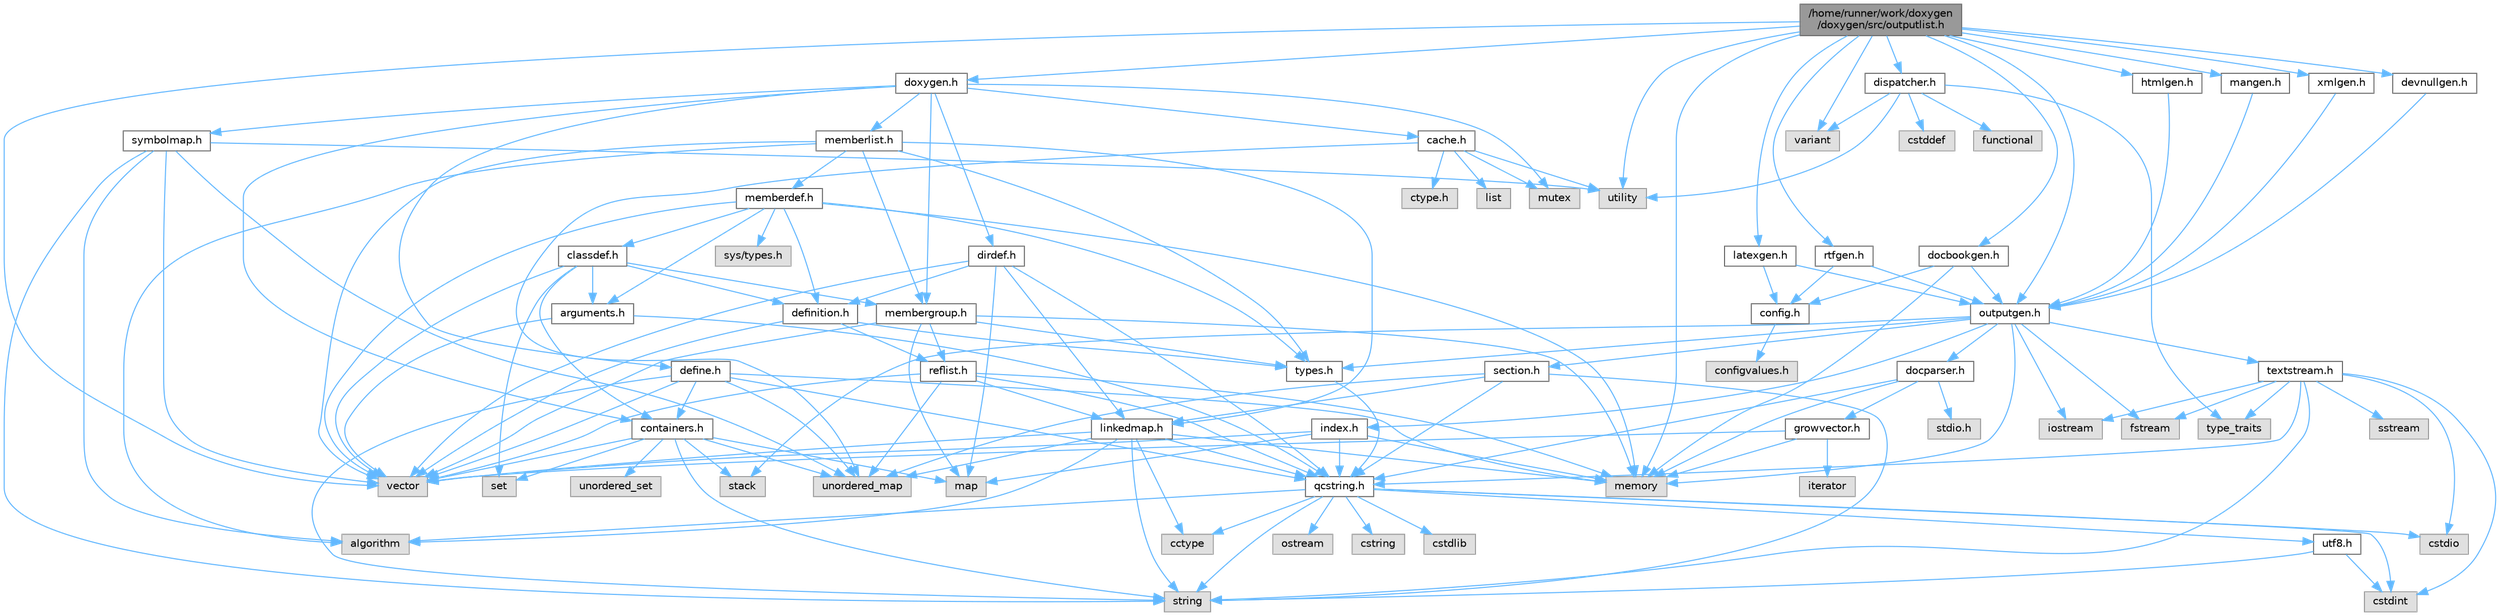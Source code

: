 digraph "/home/runner/work/doxygen/doxygen/src/outputlist.h"
{
 // INTERACTIVE_SVG=YES
 // LATEX_PDF_SIZE
  bgcolor="transparent";
  edge [fontname=Helvetica,fontsize=10,labelfontname=Helvetica,labelfontsize=10];
  node [fontname=Helvetica,fontsize=10,shape=box,height=0.2,width=0.4];
  Node1 [label="/home/runner/work/doxygen\l/doxygen/src/outputlist.h",height=0.2,width=0.4,color="gray40", fillcolor="grey60", style="filled", fontcolor="black",tooltip=" "];
  Node1 -> Node2 [color="steelblue1",style="solid"];
  Node2 [label="utility",height=0.2,width=0.4,color="grey60", fillcolor="#E0E0E0", style="filled",tooltip=" "];
  Node1 -> Node3 [color="steelblue1",style="solid"];
  Node3 [label="vector",height=0.2,width=0.4,color="grey60", fillcolor="#E0E0E0", style="filled",tooltip=" "];
  Node1 -> Node4 [color="steelblue1",style="solid"];
  Node4 [label="memory",height=0.2,width=0.4,color="grey60", fillcolor="#E0E0E0", style="filled",tooltip=" "];
  Node1 -> Node5 [color="steelblue1",style="solid"];
  Node5 [label="variant",height=0.2,width=0.4,color="grey60", fillcolor="#E0E0E0", style="filled",tooltip=" "];
  Node1 -> Node6 [color="steelblue1",style="solid"];
  Node6 [label="outputgen.h",height=0.2,width=0.4,color="grey40", fillcolor="white", style="filled",URL="$df/d06/outputgen_8h.html",tooltip=" "];
  Node6 -> Node4 [color="steelblue1",style="solid"];
  Node6 -> Node7 [color="steelblue1",style="solid"];
  Node7 [label="stack",height=0.2,width=0.4,color="grey60", fillcolor="#E0E0E0", style="filled",tooltip=" "];
  Node6 -> Node8 [color="steelblue1",style="solid"];
  Node8 [label="iostream",height=0.2,width=0.4,color="grey60", fillcolor="#E0E0E0", style="filled",tooltip=" "];
  Node6 -> Node9 [color="steelblue1",style="solid"];
  Node9 [label="fstream",height=0.2,width=0.4,color="grey60", fillcolor="#E0E0E0", style="filled",tooltip=" "];
  Node6 -> Node10 [color="steelblue1",style="solid"];
  Node10 [label="types.h",height=0.2,width=0.4,color="grey40", fillcolor="white", style="filled",URL="$d9/d49/types_8h.html",tooltip="This file contains a number of basic enums and types."];
  Node10 -> Node11 [color="steelblue1",style="solid"];
  Node11 [label="qcstring.h",height=0.2,width=0.4,color="grey40", fillcolor="white", style="filled",URL="$d7/d5c/qcstring_8h.html",tooltip=" "];
  Node11 -> Node12 [color="steelblue1",style="solid"];
  Node12 [label="string",height=0.2,width=0.4,color="grey60", fillcolor="#E0E0E0", style="filled",tooltip=" "];
  Node11 -> Node13 [color="steelblue1",style="solid"];
  Node13 [label="algorithm",height=0.2,width=0.4,color="grey60", fillcolor="#E0E0E0", style="filled",tooltip=" "];
  Node11 -> Node14 [color="steelblue1",style="solid"];
  Node14 [label="cctype",height=0.2,width=0.4,color="grey60", fillcolor="#E0E0E0", style="filled",tooltip=" "];
  Node11 -> Node15 [color="steelblue1",style="solid"];
  Node15 [label="cstring",height=0.2,width=0.4,color="grey60", fillcolor="#E0E0E0", style="filled",tooltip=" "];
  Node11 -> Node16 [color="steelblue1",style="solid"];
  Node16 [label="cstdio",height=0.2,width=0.4,color="grey60", fillcolor="#E0E0E0", style="filled",tooltip=" "];
  Node11 -> Node17 [color="steelblue1",style="solid"];
  Node17 [label="cstdlib",height=0.2,width=0.4,color="grey60", fillcolor="#E0E0E0", style="filled",tooltip=" "];
  Node11 -> Node18 [color="steelblue1",style="solid"];
  Node18 [label="cstdint",height=0.2,width=0.4,color="grey60", fillcolor="#E0E0E0", style="filled",tooltip=" "];
  Node11 -> Node19 [color="steelblue1",style="solid"];
  Node19 [label="ostream",height=0.2,width=0.4,color="grey60", fillcolor="#E0E0E0", style="filled",tooltip=" "];
  Node11 -> Node20 [color="steelblue1",style="solid"];
  Node20 [label="utf8.h",height=0.2,width=0.4,color="grey40", fillcolor="white", style="filled",URL="$db/d7c/utf8_8h.html",tooltip="Various UTF8 related helper functions."];
  Node20 -> Node18 [color="steelblue1",style="solid"];
  Node20 -> Node12 [color="steelblue1",style="solid"];
  Node6 -> Node21 [color="steelblue1",style="solid"];
  Node21 [label="index.h",height=0.2,width=0.4,color="grey40", fillcolor="white", style="filled",URL="$d1/db5/index_8h.html",tooltip=" "];
  Node21 -> Node4 [color="steelblue1",style="solid"];
  Node21 -> Node3 [color="steelblue1",style="solid"];
  Node21 -> Node22 [color="steelblue1",style="solid"];
  Node22 [label="map",height=0.2,width=0.4,color="grey60", fillcolor="#E0E0E0", style="filled",tooltip=" "];
  Node21 -> Node11 [color="steelblue1",style="solid"];
  Node6 -> Node23 [color="steelblue1",style="solid"];
  Node23 [label="section.h",height=0.2,width=0.4,color="grey40", fillcolor="white", style="filled",URL="$d1/d2a/section_8h.html",tooltip=" "];
  Node23 -> Node12 [color="steelblue1",style="solid"];
  Node23 -> Node24 [color="steelblue1",style="solid"];
  Node24 [label="unordered_map",height=0.2,width=0.4,color="grey60", fillcolor="#E0E0E0", style="filled",tooltip=" "];
  Node23 -> Node11 [color="steelblue1",style="solid"];
  Node23 -> Node25 [color="steelblue1",style="solid"];
  Node25 [label="linkedmap.h",height=0.2,width=0.4,color="grey40", fillcolor="white", style="filled",URL="$da/de1/linkedmap_8h.html",tooltip=" "];
  Node25 -> Node24 [color="steelblue1",style="solid"];
  Node25 -> Node3 [color="steelblue1",style="solid"];
  Node25 -> Node4 [color="steelblue1",style="solid"];
  Node25 -> Node12 [color="steelblue1",style="solid"];
  Node25 -> Node13 [color="steelblue1",style="solid"];
  Node25 -> Node14 [color="steelblue1",style="solid"];
  Node25 -> Node11 [color="steelblue1",style="solid"];
  Node6 -> Node26 [color="steelblue1",style="solid"];
  Node26 [label="textstream.h",height=0.2,width=0.4,color="grey40", fillcolor="white", style="filled",URL="$d4/d7d/textstream_8h.html",tooltip=" "];
  Node26 -> Node12 [color="steelblue1",style="solid"];
  Node26 -> Node8 [color="steelblue1",style="solid"];
  Node26 -> Node27 [color="steelblue1",style="solid"];
  Node27 [label="sstream",height=0.2,width=0.4,color="grey60", fillcolor="#E0E0E0", style="filled",tooltip=" "];
  Node26 -> Node18 [color="steelblue1",style="solid"];
  Node26 -> Node16 [color="steelblue1",style="solid"];
  Node26 -> Node9 [color="steelblue1",style="solid"];
  Node26 -> Node28 [color="steelblue1",style="solid"];
  Node28 [label="type_traits",height=0.2,width=0.4,color="grey60", fillcolor="#E0E0E0", style="filled",tooltip=" "];
  Node26 -> Node11 [color="steelblue1",style="solid"];
  Node6 -> Node29 [color="steelblue1",style="solid"];
  Node29 [label="docparser.h",height=0.2,width=0.4,color="grey40", fillcolor="white", style="filled",URL="$de/d9c/docparser_8h.html",tooltip=" "];
  Node29 -> Node30 [color="steelblue1",style="solid"];
  Node30 [label="stdio.h",height=0.2,width=0.4,color="grey60", fillcolor="#E0E0E0", style="filled",tooltip=" "];
  Node29 -> Node4 [color="steelblue1",style="solid"];
  Node29 -> Node11 [color="steelblue1",style="solid"];
  Node29 -> Node31 [color="steelblue1",style="solid"];
  Node31 [label="growvector.h",height=0.2,width=0.4,color="grey40", fillcolor="white", style="filled",URL="$d7/d50/growvector_8h.html",tooltip=" "];
  Node31 -> Node3 [color="steelblue1",style="solid"];
  Node31 -> Node4 [color="steelblue1",style="solid"];
  Node31 -> Node32 [color="steelblue1",style="solid"];
  Node32 [label="iterator",height=0.2,width=0.4,color="grey60", fillcolor="#E0E0E0", style="filled",tooltip=" "];
  Node1 -> Node33 [color="steelblue1",style="solid"];
  Node33 [label="doxygen.h",height=0.2,width=0.4,color="grey40", fillcolor="white", style="filled",URL="$d1/da1/doxygen_8h.html",tooltip=" "];
  Node33 -> Node34 [color="steelblue1",style="solid"];
  Node34 [label="mutex",height=0.2,width=0.4,color="grey60", fillcolor="#E0E0E0", style="filled",tooltip=" "];
  Node33 -> Node35 [color="steelblue1",style="solid"];
  Node35 [label="containers.h",height=0.2,width=0.4,color="grey40", fillcolor="white", style="filled",URL="$d5/d75/containers_8h.html",tooltip=" "];
  Node35 -> Node3 [color="steelblue1",style="solid"];
  Node35 -> Node12 [color="steelblue1",style="solid"];
  Node35 -> Node36 [color="steelblue1",style="solid"];
  Node36 [label="set",height=0.2,width=0.4,color="grey60", fillcolor="#E0E0E0", style="filled",tooltip=" "];
  Node35 -> Node22 [color="steelblue1",style="solid"];
  Node35 -> Node37 [color="steelblue1",style="solid"];
  Node37 [label="unordered_set",height=0.2,width=0.4,color="grey60", fillcolor="#E0E0E0", style="filled",tooltip=" "];
  Node35 -> Node24 [color="steelblue1",style="solid"];
  Node35 -> Node7 [color="steelblue1",style="solid"];
  Node33 -> Node38 [color="steelblue1",style="solid"];
  Node38 [label="membergroup.h",height=0.2,width=0.4,color="grey40", fillcolor="white", style="filled",URL="$d9/d11/membergroup_8h.html",tooltip=" "];
  Node38 -> Node3 [color="steelblue1",style="solid"];
  Node38 -> Node22 [color="steelblue1",style="solid"];
  Node38 -> Node4 [color="steelblue1",style="solid"];
  Node38 -> Node10 [color="steelblue1",style="solid"];
  Node38 -> Node39 [color="steelblue1",style="solid"];
  Node39 [label="reflist.h",height=0.2,width=0.4,color="grey40", fillcolor="white", style="filled",URL="$d1/d02/reflist_8h.html",tooltip=" "];
  Node39 -> Node3 [color="steelblue1",style="solid"];
  Node39 -> Node24 [color="steelblue1",style="solid"];
  Node39 -> Node4 [color="steelblue1",style="solid"];
  Node39 -> Node11 [color="steelblue1",style="solid"];
  Node39 -> Node25 [color="steelblue1",style="solid"];
  Node33 -> Node40 [color="steelblue1",style="solid"];
  Node40 [label="dirdef.h",height=0.2,width=0.4,color="grey40", fillcolor="white", style="filled",URL="$d6/d15/dirdef_8h.html",tooltip=" "];
  Node40 -> Node3 [color="steelblue1",style="solid"];
  Node40 -> Node22 [color="steelblue1",style="solid"];
  Node40 -> Node11 [color="steelblue1",style="solid"];
  Node40 -> Node25 [color="steelblue1",style="solid"];
  Node40 -> Node41 [color="steelblue1",style="solid"];
  Node41 [label="definition.h",height=0.2,width=0.4,color="grey40", fillcolor="white", style="filled",URL="$df/da1/definition_8h.html",tooltip=" "];
  Node41 -> Node3 [color="steelblue1",style="solid"];
  Node41 -> Node10 [color="steelblue1",style="solid"];
  Node41 -> Node39 [color="steelblue1",style="solid"];
  Node33 -> Node42 [color="steelblue1",style="solid"];
  Node42 [label="memberlist.h",height=0.2,width=0.4,color="grey40", fillcolor="white", style="filled",URL="$dd/d78/memberlist_8h.html",tooltip=" "];
  Node42 -> Node3 [color="steelblue1",style="solid"];
  Node42 -> Node13 [color="steelblue1",style="solid"];
  Node42 -> Node43 [color="steelblue1",style="solid"];
  Node43 [label="memberdef.h",height=0.2,width=0.4,color="grey40", fillcolor="white", style="filled",URL="$d4/d46/memberdef_8h.html",tooltip=" "];
  Node43 -> Node3 [color="steelblue1",style="solid"];
  Node43 -> Node4 [color="steelblue1",style="solid"];
  Node43 -> Node44 [color="steelblue1",style="solid"];
  Node44 [label="sys/types.h",height=0.2,width=0.4,color="grey60", fillcolor="#E0E0E0", style="filled",tooltip=" "];
  Node43 -> Node10 [color="steelblue1",style="solid"];
  Node43 -> Node41 [color="steelblue1",style="solid"];
  Node43 -> Node45 [color="steelblue1",style="solid"];
  Node45 [label="arguments.h",height=0.2,width=0.4,color="grey40", fillcolor="white", style="filled",URL="$df/d9b/arguments_8h.html",tooltip=" "];
  Node45 -> Node3 [color="steelblue1",style="solid"];
  Node45 -> Node11 [color="steelblue1",style="solid"];
  Node43 -> Node46 [color="steelblue1",style="solid"];
  Node46 [label="classdef.h",height=0.2,width=0.4,color="grey40", fillcolor="white", style="filled",URL="$d1/da6/classdef_8h.html",tooltip=" "];
  Node46 -> Node3 [color="steelblue1",style="solid"];
  Node46 -> Node36 [color="steelblue1",style="solid"];
  Node46 -> Node35 [color="steelblue1",style="solid"];
  Node46 -> Node41 [color="steelblue1",style="solid"];
  Node46 -> Node45 [color="steelblue1",style="solid"];
  Node46 -> Node38 [color="steelblue1",style="solid"];
  Node42 -> Node25 [color="steelblue1",style="solid"];
  Node42 -> Node10 [color="steelblue1",style="solid"];
  Node42 -> Node38 [color="steelblue1",style="solid"];
  Node33 -> Node47 [color="steelblue1",style="solid"];
  Node47 [label="define.h",height=0.2,width=0.4,color="grey40", fillcolor="white", style="filled",URL="$df/d67/define_8h.html",tooltip=" "];
  Node47 -> Node3 [color="steelblue1",style="solid"];
  Node47 -> Node4 [color="steelblue1",style="solid"];
  Node47 -> Node12 [color="steelblue1",style="solid"];
  Node47 -> Node24 [color="steelblue1",style="solid"];
  Node47 -> Node11 [color="steelblue1",style="solid"];
  Node47 -> Node35 [color="steelblue1",style="solid"];
  Node33 -> Node48 [color="steelblue1",style="solid"];
  Node48 [label="cache.h",height=0.2,width=0.4,color="grey40", fillcolor="white", style="filled",URL="$d3/d26/cache_8h.html",tooltip=" "];
  Node48 -> Node49 [color="steelblue1",style="solid"];
  Node49 [label="list",height=0.2,width=0.4,color="grey60", fillcolor="#E0E0E0", style="filled",tooltip=" "];
  Node48 -> Node24 [color="steelblue1",style="solid"];
  Node48 -> Node34 [color="steelblue1",style="solid"];
  Node48 -> Node2 [color="steelblue1",style="solid"];
  Node48 -> Node50 [color="steelblue1",style="solid"];
  Node50 [label="ctype.h",height=0.2,width=0.4,color="grey60", fillcolor="#E0E0E0", style="filled",tooltip=" "];
  Node33 -> Node51 [color="steelblue1",style="solid"];
  Node51 [label="symbolmap.h",height=0.2,width=0.4,color="grey40", fillcolor="white", style="filled",URL="$d7/ddd/symbolmap_8h.html",tooltip=" "];
  Node51 -> Node13 [color="steelblue1",style="solid"];
  Node51 -> Node24 [color="steelblue1",style="solid"];
  Node51 -> Node3 [color="steelblue1",style="solid"];
  Node51 -> Node12 [color="steelblue1",style="solid"];
  Node51 -> Node2 [color="steelblue1",style="solid"];
  Node1 -> Node52 [color="steelblue1",style="solid"];
  Node52 [label="dispatcher.h",height=0.2,width=0.4,color="grey40", fillcolor="white", style="filled",URL="$da/d73/dispatcher_8h.html",tooltip=" "];
  Node52 -> Node53 [color="steelblue1",style="solid"];
  Node53 [label="cstddef",height=0.2,width=0.4,color="grey60", fillcolor="#E0E0E0", style="filled",tooltip=" "];
  Node52 -> Node2 [color="steelblue1",style="solid"];
  Node52 -> Node54 [color="steelblue1",style="solid"];
  Node54 [label="functional",height=0.2,width=0.4,color="grey60", fillcolor="#E0E0E0", style="filled",tooltip=" "];
  Node52 -> Node5 [color="steelblue1",style="solid"];
  Node52 -> Node28 [color="steelblue1",style="solid"];
  Node1 -> Node55 [color="steelblue1",style="solid"];
  Node55 [label="htmlgen.h",height=0.2,width=0.4,color="grey40", fillcolor="white", style="filled",URL="$d8/d56/htmlgen_8h.html",tooltip=" "];
  Node55 -> Node6 [color="steelblue1",style="solid"];
  Node1 -> Node56 [color="steelblue1",style="solid"];
  Node56 [label="latexgen.h",height=0.2,width=0.4,color="grey40", fillcolor="white", style="filled",URL="$d6/d9c/latexgen_8h.html",tooltip=" "];
  Node56 -> Node57 [color="steelblue1",style="solid"];
  Node57 [label="config.h",height=0.2,width=0.4,color="grey40", fillcolor="white", style="filled",URL="$db/d16/config_8h.html",tooltip=" "];
  Node57 -> Node58 [color="steelblue1",style="solid"];
  Node58 [label="configvalues.h",height=0.2,width=0.4,color="grey60", fillcolor="#E0E0E0", style="filled",tooltip=" "];
  Node56 -> Node6 [color="steelblue1",style="solid"];
  Node1 -> Node59 [color="steelblue1",style="solid"];
  Node59 [label="rtfgen.h",height=0.2,width=0.4,color="grey40", fillcolor="white", style="filled",URL="$d4/daa/rtfgen_8h.html",tooltip=" "];
  Node59 -> Node57 [color="steelblue1",style="solid"];
  Node59 -> Node6 [color="steelblue1",style="solid"];
  Node1 -> Node60 [color="steelblue1",style="solid"];
  Node60 [label="mangen.h",height=0.2,width=0.4,color="grey40", fillcolor="white", style="filled",URL="$da/dc0/mangen_8h.html",tooltip=" "];
  Node60 -> Node6 [color="steelblue1",style="solid"];
  Node1 -> Node61 [color="steelblue1",style="solid"];
  Node61 [label="docbookgen.h",height=0.2,width=0.4,color="grey40", fillcolor="white", style="filled",URL="$de/dea/docbookgen_8h.html",tooltip=" "];
  Node61 -> Node4 [color="steelblue1",style="solid"];
  Node61 -> Node57 [color="steelblue1",style="solid"];
  Node61 -> Node6 [color="steelblue1",style="solid"];
  Node1 -> Node62 [color="steelblue1",style="solid"];
  Node62 [label="xmlgen.h",height=0.2,width=0.4,color="grey40", fillcolor="white", style="filled",URL="$d9/d67/xmlgen_8h.html",tooltip=" "];
  Node62 -> Node6 [color="steelblue1",style="solid"];
  Node1 -> Node63 [color="steelblue1",style="solid"];
  Node63 [label="devnullgen.h",height=0.2,width=0.4,color="grey40", fillcolor="white", style="filled",URL="$d8/de5/devnullgen_8h.html",tooltip=" "];
  Node63 -> Node6 [color="steelblue1",style="solid"];
}
